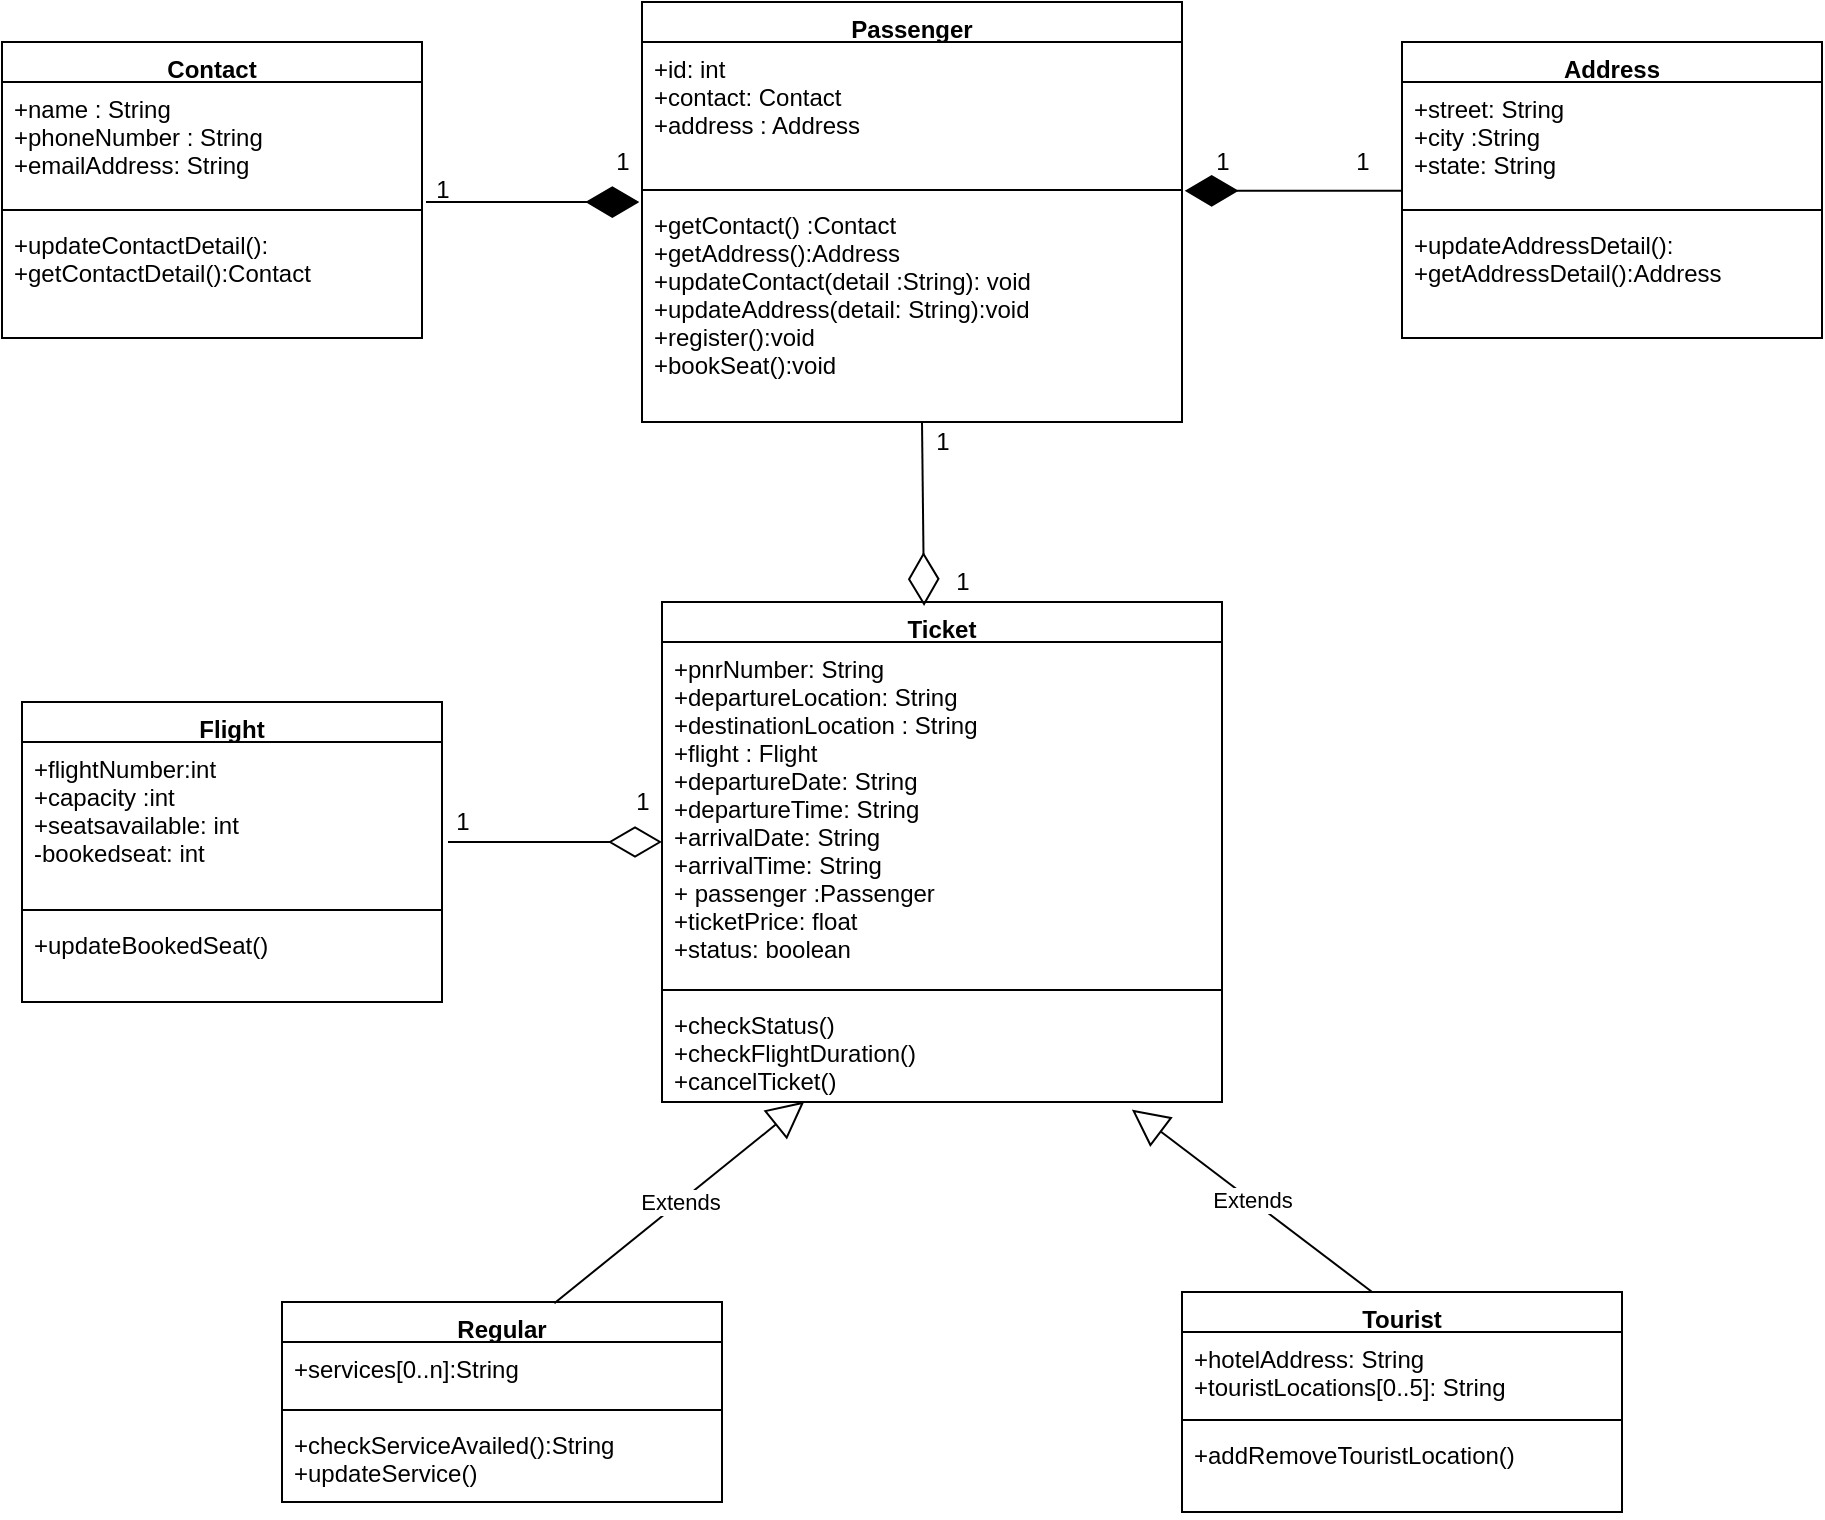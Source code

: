 <mxfile version="14.7.1" type="device"><diagram name="Page-1" id="e7e014a7-5840-1c2e-5031-d8a46d1fe8dd"><mxGraphModel dx="2207" dy="548" grid="1" gridSize="10" guides="1" tooltips="1" connect="1" arrows="1" fold="1" page="1" pageScale="1" pageWidth="1169" pageHeight="826" background="none" math="0" shadow="0"><root><mxCell id="0"/><mxCell id="1" parent="0"/><mxCell id="nCdrt0F-znJziAL3CwZZ-41" value="Passenger" style="swimlane;fontStyle=1;align=center;verticalAlign=top;childLayout=stackLayout;horizontal=1;startSize=20;horizontalStack=0;resizeParent=1;resizeParentMax=0;resizeLast=0;collapsible=1;marginBottom=0;" parent="1" vertex="1"><mxGeometry x="280" y="50" width="270" height="210" as="geometry"/></mxCell><mxCell id="nCdrt0F-znJziAL3CwZZ-42" value="+id: int&#10;+contact: Contact&#10;+address : Address" style="text;strokeColor=none;fillColor=none;align=left;verticalAlign=top;spacingLeft=4;spacingRight=4;overflow=hidden;rotatable=0;points=[[0,0.5],[1,0.5]];portConstraint=eastwest;" parent="nCdrt0F-znJziAL3CwZZ-41" vertex="1"><mxGeometry y="20" width="270" height="70" as="geometry"/></mxCell><mxCell id="nCdrt0F-znJziAL3CwZZ-43" value="" style="line;strokeWidth=1;fillColor=none;align=left;verticalAlign=middle;spacingTop=-1;spacingLeft=3;spacingRight=3;rotatable=0;labelPosition=right;points=[];portConstraint=eastwest;" parent="nCdrt0F-znJziAL3CwZZ-41" vertex="1"><mxGeometry y="90" width="270" height="8" as="geometry"/></mxCell><mxCell id="nCdrt0F-znJziAL3CwZZ-44" value="+getContact() :Contact&#10;+getAddress():Address&#10;+updateContact(detail :String): void&#10;+updateAddress(detail: String):void&#10;+register():void&#10;+bookSeat():void" style="text;strokeColor=none;fillColor=none;align=left;verticalAlign=top;spacingLeft=4;spacingRight=4;overflow=hidden;rotatable=0;points=[[0,0.5],[1,0.5]];portConstraint=eastwest;" parent="nCdrt0F-znJziAL3CwZZ-41" vertex="1"><mxGeometry y="98" width="270" height="112" as="geometry"/></mxCell><mxCell id="nCdrt0F-znJziAL3CwZZ-45" value="Contact" style="swimlane;fontStyle=1;align=center;verticalAlign=top;childLayout=stackLayout;horizontal=1;startSize=20;horizontalStack=0;resizeParent=1;resizeParentMax=0;resizeLast=0;collapsible=1;marginBottom=0;" parent="1" vertex="1"><mxGeometry x="-40" y="70" width="210" height="148" as="geometry"/></mxCell><mxCell id="nCdrt0F-znJziAL3CwZZ-46" value="+name : String&#10;+phoneNumber : String&#10;+emailAddress: String" style="text;strokeColor=none;fillColor=none;align=left;verticalAlign=top;spacingLeft=4;spacingRight=4;overflow=hidden;rotatable=0;points=[[0,0.5],[1,0.5]];portConstraint=eastwest;" parent="nCdrt0F-znJziAL3CwZZ-45" vertex="1"><mxGeometry y="20" width="210" height="60" as="geometry"/></mxCell><mxCell id="nCdrt0F-znJziAL3CwZZ-47" value="" style="line;strokeWidth=1;fillColor=none;align=left;verticalAlign=middle;spacingTop=-1;spacingLeft=3;spacingRight=3;rotatable=0;labelPosition=right;points=[];portConstraint=eastwest;" parent="nCdrt0F-znJziAL3CwZZ-45" vertex="1"><mxGeometry y="80" width="210" height="8" as="geometry"/></mxCell><mxCell id="nCdrt0F-znJziAL3CwZZ-48" value="+updateContactDetail():&#10;+getContactDetail():Contact" style="text;strokeColor=none;fillColor=none;align=left;verticalAlign=top;spacingLeft=4;spacingRight=4;overflow=hidden;rotatable=0;points=[[0,0.5],[1,0.5]];portConstraint=eastwest;" parent="nCdrt0F-znJziAL3CwZZ-45" vertex="1"><mxGeometry y="88" width="210" height="60" as="geometry"/></mxCell><mxCell id="nCdrt0F-znJziAL3CwZZ-49" value="Address" style="swimlane;fontStyle=1;align=center;verticalAlign=top;childLayout=stackLayout;horizontal=1;startSize=20;horizontalStack=0;resizeParent=1;resizeParentMax=0;resizeLast=0;collapsible=1;marginBottom=0;" parent="1" vertex="1"><mxGeometry x="660" y="70" width="210" height="148" as="geometry"/></mxCell><mxCell id="nCdrt0F-znJziAL3CwZZ-50" value="+street: String&#10;+city :String&#10;+state: String" style="text;strokeColor=none;fillColor=none;align=left;verticalAlign=top;spacingLeft=4;spacingRight=4;overflow=hidden;rotatable=0;points=[[0,0.5],[1,0.5]];portConstraint=eastwest;" parent="nCdrt0F-znJziAL3CwZZ-49" vertex="1"><mxGeometry y="20" width="210" height="60" as="geometry"/></mxCell><mxCell id="nCdrt0F-znJziAL3CwZZ-51" value="" style="line;strokeWidth=1;fillColor=none;align=left;verticalAlign=middle;spacingTop=-1;spacingLeft=3;spacingRight=3;rotatable=0;labelPosition=right;points=[];portConstraint=eastwest;" parent="nCdrt0F-znJziAL3CwZZ-49" vertex="1"><mxGeometry y="80" width="210" height="8" as="geometry"/></mxCell><mxCell id="nCdrt0F-znJziAL3CwZZ-52" value="+updateAddressDetail():&#10;+getAddressDetail():Address" style="text;strokeColor=none;fillColor=none;align=left;verticalAlign=top;spacingLeft=4;spacingRight=4;overflow=hidden;rotatable=0;points=[[0,0.5],[1,0.5]];portConstraint=eastwest;" parent="nCdrt0F-znJziAL3CwZZ-49" vertex="1"><mxGeometry y="88" width="210" height="60" as="geometry"/></mxCell><mxCell id="nCdrt0F-znJziAL3CwZZ-53" value="Ticket" style="swimlane;fontStyle=1;align=center;verticalAlign=top;childLayout=stackLayout;horizontal=1;startSize=20;horizontalStack=0;resizeParent=1;resizeParentMax=0;resizeLast=0;collapsible=1;marginBottom=0;" parent="1" vertex="1"><mxGeometry x="290" y="350" width="280" height="250" as="geometry"/></mxCell><mxCell id="nCdrt0F-znJziAL3CwZZ-54" value="+pnrNumber: String&#10;+departureLocation: String&#10;+destinationLocation : String&#10;+flight : Flight&#10;+departureDate: String&#10;+departureTime: String&#10;+arrivalDate: String&#10;+arrivalTime: String&#10;+ passenger :Passenger&#10;+ticketPrice: float&#10;+status: boolean" style="text;strokeColor=none;fillColor=none;align=left;verticalAlign=top;spacingLeft=4;spacingRight=4;overflow=hidden;rotatable=0;points=[[0,0.5],[1,0.5]];portConstraint=eastwest;" parent="nCdrt0F-znJziAL3CwZZ-53" vertex="1"><mxGeometry y="20" width="280" height="170" as="geometry"/></mxCell><mxCell id="nCdrt0F-znJziAL3CwZZ-55" value="" style="line;strokeWidth=1;fillColor=none;align=left;verticalAlign=middle;spacingTop=-1;spacingLeft=3;spacingRight=3;rotatable=0;labelPosition=right;points=[];portConstraint=eastwest;" parent="nCdrt0F-znJziAL3CwZZ-53" vertex="1"><mxGeometry y="190" width="280" height="8" as="geometry"/></mxCell><mxCell id="nCdrt0F-znJziAL3CwZZ-56" value="+checkStatus()&#10;+checkFlightDuration()&#10;+cancelTicket()" style="text;strokeColor=none;fillColor=none;align=left;verticalAlign=top;spacingLeft=4;spacingRight=4;overflow=hidden;rotatable=0;points=[[0,0.5],[1,0.5]];portConstraint=eastwest;" parent="nCdrt0F-znJziAL3CwZZ-53" vertex="1"><mxGeometry y="198" width="280" height="52" as="geometry"/></mxCell><mxCell id="nCdrt0F-znJziAL3CwZZ-57" value="Regular" style="swimlane;fontStyle=1;align=center;verticalAlign=top;childLayout=stackLayout;horizontal=1;startSize=20;horizontalStack=0;resizeParent=1;resizeParentMax=0;resizeLast=0;collapsible=1;marginBottom=0;" parent="1" vertex="1"><mxGeometry x="100" y="700" width="220" height="100" as="geometry"/></mxCell><mxCell id="nCdrt0F-znJziAL3CwZZ-58" value="+services[0..n]:String" style="text;strokeColor=none;fillColor=none;align=left;verticalAlign=top;spacingLeft=4;spacingRight=4;overflow=hidden;rotatable=0;points=[[0,0.5],[1,0.5]];portConstraint=eastwest;" parent="nCdrt0F-znJziAL3CwZZ-57" vertex="1"><mxGeometry y="20" width="220" height="30" as="geometry"/></mxCell><mxCell id="nCdrt0F-znJziAL3CwZZ-59" value="" style="line;strokeWidth=1;fillColor=none;align=left;verticalAlign=middle;spacingTop=-1;spacingLeft=3;spacingRight=3;rotatable=0;labelPosition=right;points=[];portConstraint=eastwest;" parent="nCdrt0F-znJziAL3CwZZ-57" vertex="1"><mxGeometry y="50" width="220" height="8" as="geometry"/></mxCell><mxCell id="nCdrt0F-znJziAL3CwZZ-60" value="+checkServiceAvailed():String&#10;+updateService()" style="text;strokeColor=none;fillColor=none;align=left;verticalAlign=top;spacingLeft=4;spacingRight=4;overflow=hidden;rotatable=0;points=[[0,0.5],[1,0.5]];portConstraint=eastwest;" parent="nCdrt0F-znJziAL3CwZZ-57" vertex="1"><mxGeometry y="58" width="220" height="42" as="geometry"/></mxCell><mxCell id="nCdrt0F-znJziAL3CwZZ-61" value="Tourist" style="swimlane;fontStyle=1;align=center;verticalAlign=top;childLayout=stackLayout;horizontal=1;startSize=20;horizontalStack=0;resizeParent=1;resizeParentMax=0;resizeLast=0;collapsible=1;marginBottom=0;" parent="1" vertex="1"><mxGeometry x="550" y="695" width="220" height="110" as="geometry"/></mxCell><mxCell id="nCdrt0F-znJziAL3CwZZ-62" value="+hotelAddress: String&#10;+touristLocations[0..5]: String" style="text;strokeColor=none;fillColor=none;align=left;verticalAlign=top;spacingLeft=4;spacingRight=4;overflow=hidden;rotatable=0;points=[[0,0.5],[1,0.5]];portConstraint=eastwest;" parent="nCdrt0F-znJziAL3CwZZ-61" vertex="1"><mxGeometry y="20" width="220" height="40" as="geometry"/></mxCell><mxCell id="nCdrt0F-znJziAL3CwZZ-63" value="" style="line;strokeWidth=1;fillColor=none;align=left;verticalAlign=middle;spacingTop=-1;spacingLeft=3;spacingRight=3;rotatable=0;labelPosition=right;points=[];portConstraint=eastwest;" parent="nCdrt0F-znJziAL3CwZZ-61" vertex="1"><mxGeometry y="60" width="220" height="8" as="geometry"/></mxCell><mxCell id="nCdrt0F-znJziAL3CwZZ-64" value="+addRemoveTouristLocation()" style="text;strokeColor=none;fillColor=none;align=left;verticalAlign=top;spacingLeft=4;spacingRight=4;overflow=hidden;rotatable=0;points=[[0,0.5],[1,0.5]];portConstraint=eastwest;" parent="nCdrt0F-znJziAL3CwZZ-61" vertex="1"><mxGeometry y="68" width="220" height="42" as="geometry"/></mxCell><mxCell id="nCdrt0F-znJziAL3CwZZ-65" value="Flight" style="swimlane;fontStyle=1;align=center;verticalAlign=top;childLayout=stackLayout;horizontal=1;startSize=20;horizontalStack=0;resizeParent=1;resizeParentMax=0;resizeLast=0;collapsible=1;marginBottom=0;" parent="1" vertex="1"><mxGeometry x="-30" y="400" width="210" height="150" as="geometry"/></mxCell><mxCell id="nCdrt0F-znJziAL3CwZZ-66" value="+flightNumber:int&#10;+capacity :int&#10;+seatsavailable: int&#10;-bookedseat: int" style="text;strokeColor=none;fillColor=none;align=left;verticalAlign=top;spacingLeft=4;spacingRight=4;overflow=hidden;rotatable=0;points=[[0,0.5],[1,0.5]];portConstraint=eastwest;" parent="nCdrt0F-znJziAL3CwZZ-65" vertex="1"><mxGeometry y="20" width="210" height="80" as="geometry"/></mxCell><mxCell id="nCdrt0F-znJziAL3CwZZ-67" value="" style="line;strokeWidth=1;fillColor=none;align=left;verticalAlign=middle;spacingTop=-1;spacingLeft=3;spacingRight=3;rotatable=0;labelPosition=right;points=[];portConstraint=eastwest;" parent="nCdrt0F-znJziAL3CwZZ-65" vertex="1"><mxGeometry y="100" width="210" height="8" as="geometry"/></mxCell><mxCell id="nCdrt0F-znJziAL3CwZZ-68" value="+updateBookedSeat()" style="text;strokeColor=none;fillColor=none;align=left;verticalAlign=top;spacingLeft=4;spacingRight=4;overflow=hidden;rotatable=0;points=[[0,0.5],[1,0.5]];portConstraint=eastwest;" parent="nCdrt0F-znJziAL3CwZZ-65" vertex="1"><mxGeometry y="108" width="210" height="42" as="geometry"/></mxCell><mxCell id="nCdrt0F-znJziAL3CwZZ-71" value="" style="endArrow=diamondThin;endFill=1;endSize=24;html=1;entryX=-0.005;entryY=0.018;entryDx=0;entryDy=0;entryPerimeter=0;" parent="1" target="nCdrt0F-znJziAL3CwZZ-44" edge="1"><mxGeometry width="160" relative="1" as="geometry"><mxPoint x="172" y="150" as="sourcePoint"/><mxPoint x="400" y="280" as="targetPoint"/><Array as="points"><mxPoint x="220" y="150"/></Array></mxGeometry></mxCell><mxCell id="nCdrt0F-znJziAL3CwZZ-72" value="" style="endArrow=diamondThin;endFill=1;endSize=24;html=1;entryX=1.005;entryY=-0.032;entryDx=0;entryDy=0;entryPerimeter=0;exitX=0.001;exitY=0.907;exitDx=0;exitDy=0;exitPerimeter=0;" parent="1" source="nCdrt0F-znJziAL3CwZZ-50" target="nCdrt0F-znJziAL3CwZZ-44" edge="1"><mxGeometry width="160" relative="1" as="geometry"><mxPoint x="627" y="144" as="sourcePoint"/><mxPoint x="400" y="280" as="targetPoint"/></mxGeometry></mxCell><mxCell id="nCdrt0F-znJziAL3CwZZ-73" value="" style="endArrow=diamondThin;endFill=0;endSize=24;html=1;entryX=0.468;entryY=0.008;entryDx=0;entryDy=0;entryPerimeter=0;" parent="1" target="nCdrt0F-znJziAL3CwZZ-53" edge="1"><mxGeometry width="160" relative="1" as="geometry"><mxPoint x="420" y="260" as="sourcePoint"/><mxPoint x="400" y="280" as="targetPoint"/></mxGeometry></mxCell><mxCell id="nCdrt0F-znJziAL3CwZZ-81" value="" style="endArrow=diamondThin;endFill=0;endSize=24;html=1;" parent="1" edge="1"><mxGeometry width="160" relative="1" as="geometry"><mxPoint x="183" y="470" as="sourcePoint"/><mxPoint x="290" y="470" as="targetPoint"/></mxGeometry></mxCell><mxCell id="nCdrt0F-znJziAL3CwZZ-82" value="1" style="text;html=1;align=center;verticalAlign=middle;resizable=0;points=[];autosize=1;strokeColor=none;" parent="1" vertex="1"><mxGeometry x="180" y="450" width="20" height="20" as="geometry"/></mxCell><mxCell id="nCdrt0F-znJziAL3CwZZ-83" value="1" style="text;html=1;align=center;verticalAlign=middle;resizable=0;points=[];autosize=1;strokeColor=none;" parent="1" vertex="1"><mxGeometry x="270" y="440" width="20" height="20" as="geometry"/></mxCell><mxCell id="nCdrt0F-znJziAL3CwZZ-84" value="1" style="text;html=1;align=center;verticalAlign=middle;resizable=0;points=[];autosize=1;strokeColor=none;" parent="1" vertex="1"><mxGeometry x="430" y="330" width="20" height="20" as="geometry"/></mxCell><mxCell id="nCdrt0F-znJziAL3CwZZ-85" value="1" style="text;html=1;align=center;verticalAlign=middle;resizable=0;points=[];autosize=1;strokeColor=none;" parent="1" vertex="1"><mxGeometry x="420" y="260" width="20" height="20" as="geometry"/></mxCell><mxCell id="nCdrt0F-znJziAL3CwZZ-86" value="1" style="text;html=1;align=center;verticalAlign=middle;resizable=0;points=[];autosize=1;strokeColor=none;" parent="1" vertex="1"><mxGeometry x="170" y="134" width="20" height="20" as="geometry"/></mxCell><mxCell id="nCdrt0F-znJziAL3CwZZ-87" value="1" style="text;html=1;align=center;verticalAlign=middle;resizable=0;points=[];autosize=1;strokeColor=none;" parent="1" vertex="1"><mxGeometry x="260" y="120" width="20" height="20" as="geometry"/></mxCell><mxCell id="nCdrt0F-znJziAL3CwZZ-88" value="1" style="text;html=1;align=center;verticalAlign=middle;resizable=0;points=[];autosize=1;strokeColor=none;" parent="1" vertex="1"><mxGeometry x="560" y="120" width="20" height="20" as="geometry"/></mxCell><mxCell id="nCdrt0F-znJziAL3CwZZ-89" value="1" style="text;html=1;align=center;verticalAlign=middle;resizable=0;points=[];autosize=1;strokeColor=none;" parent="1" vertex="1"><mxGeometry x="630" y="120" width="20" height="20" as="geometry"/></mxCell><mxCell id="BHN6CqUX1YHASXCtwxQV-2" value="Extends" style="endArrow=block;endSize=16;endFill=0;html=1;entryX=0.254;entryY=0.996;entryDx=0;entryDy=0;entryPerimeter=0;exitX=0.619;exitY=0.006;exitDx=0;exitDy=0;exitPerimeter=0;" edge="1" parent="1" source="nCdrt0F-znJziAL3CwZZ-57" target="nCdrt0F-znJziAL3CwZZ-56"><mxGeometry width="160" relative="1" as="geometry"><mxPoint x="219" y="697" as="sourcePoint"/><mxPoint x="420" y="630" as="targetPoint"/></mxGeometry></mxCell><mxCell id="BHN6CqUX1YHASXCtwxQV-3" value="Extends" style="endArrow=block;endSize=16;endFill=0;html=1;entryX=0.839;entryY=1.073;entryDx=0;entryDy=0;entryPerimeter=0;exitX=0.619;exitY=0.006;exitDx=0;exitDy=0;exitPerimeter=0;" edge="1" parent="1" target="nCdrt0F-znJziAL3CwZZ-56"><mxGeometry width="160" relative="1" as="geometry"><mxPoint x="645.06" y="695" as="sourcePoint"/><mxPoint x="770" y="594.192" as="targetPoint"/></mxGeometry></mxCell></root></mxGraphModel></diagram></mxfile>